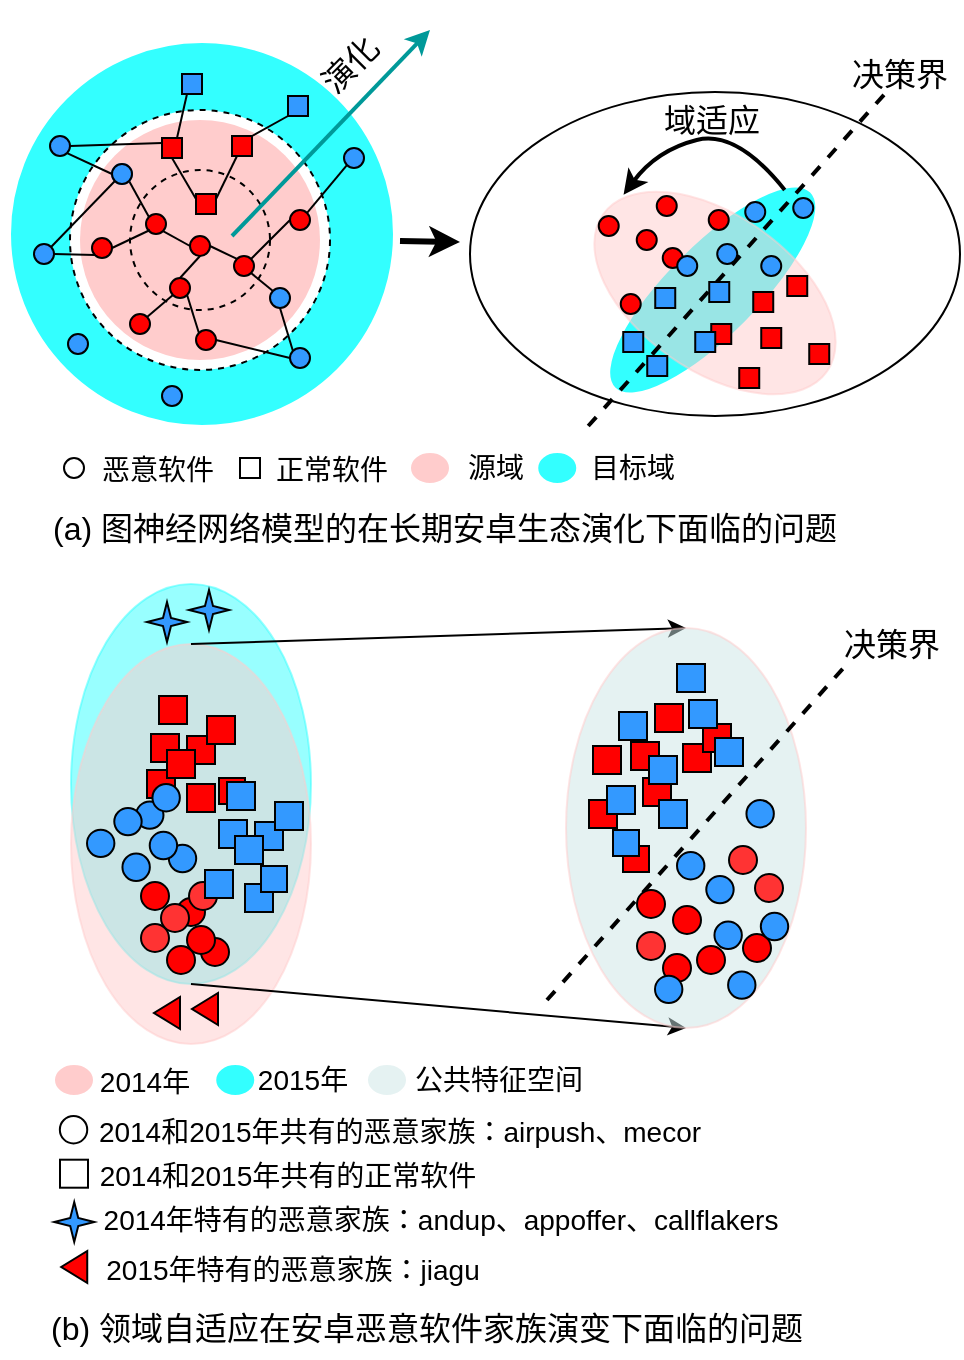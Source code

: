 <mxfile version="20.8.23" type="github">
  <diagram id="5weNNMtE1twXbDQk9ajK" name="第 1 页">
    <mxGraphModel dx="2442" dy="2631" grid="1" gridSize="10" guides="1" tooltips="1" connect="1" arrows="1" fold="1" page="1" pageScale="1" pageWidth="827" pageHeight="1169" math="0" shadow="0">
      <root>
        <mxCell id="0" />
        <mxCell id="1" parent="0" />
        <mxCell id="TlCpDfd3O944xQVaY3ek-115" value="" style="ellipse;whiteSpace=wrap;html=1;rotation=-90;fillColor=#33FFFF;strokeColor=#33FFFF;opacity=50;" vertex="1" parent="1">
          <mxGeometry x="210.5" y="-683" width="200" height="120" as="geometry" />
        </mxCell>
        <mxCell id="TlCpDfd3O944xQVaY3ek-114" value="" style="ellipse;whiteSpace=wrap;html=1;fillColor=#FFCCCC;strokeColor=#FFCCCC;opacity=50;rotation=-90;" vertex="1" parent="1">
          <mxGeometry x="210.5" y="-653" width="200" height="120" as="geometry" />
        </mxCell>
        <mxCell id="TlCpDfd3O944xQVaY3ek-100" value="" style="ellipse;whiteSpace=wrap;html=1;strokeColor=#33FFFF;fillColor=#33FFFF;rotation=-45;gradientColor=none;textOpacity=50;" vertex="1" parent="1">
          <mxGeometry x="502.99" y="-891.89" width="136.75" height="43.79" as="geometry" />
        </mxCell>
        <mxCell id="cNWj4SZuOT-a9tVszZHk-59" value="" style="ellipse;whiteSpace=wrap;html=1;fontColor=#000000;fillColor=none;" parent="1" vertex="1">
          <mxGeometry x="450" y="-969" width="245" height="162" as="geometry" />
        </mxCell>
        <mxCell id="TlCpDfd3O944xQVaY3ek-103" value="" style="ellipse;whiteSpace=wrap;html=1;strokeColor=#FFCCCC;fillColor=#FFCCCC;rotation=-145;gradientColor=none;textOpacity=50;opacity=50;" vertex="1" parent="1">
          <mxGeometry x="504.12" y="-907.5" width="136.75" height="78" as="geometry" />
        </mxCell>
        <mxCell id="TlCpDfd3O944xQVaY3ek-75" value="" style="ellipse;whiteSpace=wrap;html=1;aspect=fixed;strokeColor=#33FFFF;fillColor=#33FFFF;" vertex="1" parent="1">
          <mxGeometry x="221" y="-993" width="190" height="190" as="geometry" />
        </mxCell>
        <mxCell id="TlCpDfd3O944xQVaY3ek-32" value="" style="ellipse;whiteSpace=wrap;html=1;aspect=fixed;strokeColor=#000000;fillColor=#FFFFFF;dashed=1;" vertex="1" parent="1">
          <mxGeometry x="250" y="-960" width="130" height="130" as="geometry" />
        </mxCell>
        <mxCell id="TlCpDfd3O944xQVaY3ek-70" value="" style="ellipse;whiteSpace=wrap;html=1;aspect=fixed;strokeColor=none;fillColor=#FFCCCC;dashed=1;" vertex="1" parent="1">
          <mxGeometry x="255" y="-955" width="120" height="120" as="geometry" />
        </mxCell>
        <mxCell id="TlCpDfd3O944xQVaY3ek-13" value="" style="ellipse;whiteSpace=wrap;html=1;aspect=fixed;strokeColor=#000000;fillColor=none;dashed=1;" vertex="1" parent="1">
          <mxGeometry x="280" y="-930" width="70" height="70" as="geometry" />
        </mxCell>
        <mxCell id="cNWj4SZuOT-a9tVszZHk-60" value="" style="endArrow=none;dashed=1;html=1;rounded=0;fontColor=#000000;startArrow=none;strokeWidth=2;" parent="1" edge="1">
          <mxGeometry width="50" height="50" relative="1" as="geometry">
            <mxPoint x="509.12" y="-802" as="sourcePoint" />
            <mxPoint x="659.12" y="-970" as="targetPoint" />
          </mxGeometry>
        </mxCell>
        <mxCell id="TlCpDfd3O944xQVaY3ek-1" value="" style="ellipse;whiteSpace=wrap;html=1;aspect=fixed;strokeColor=#000000;fillColor=#FF0000;" vertex="1" parent="1">
          <mxGeometry x="310" y="-897" width="10" height="10" as="geometry" />
        </mxCell>
        <mxCell id="TlCpDfd3O944xQVaY3ek-5" value="" style="endArrow=classic;html=1;rounded=0;strokeWidth=3;" edge="1" parent="1">
          <mxGeometry width="50" height="50" relative="1" as="geometry">
            <mxPoint x="415" y="-894.5" as="sourcePoint" />
            <mxPoint x="445" y="-894" as="targetPoint" />
          </mxGeometry>
        </mxCell>
        <mxCell id="TlCpDfd3O944xQVaY3ek-8" style="rounded=0;orthogonalLoop=1;jettySize=auto;html=1;exitX=0;exitY=0;exitDx=0;exitDy=0;entryX=1;entryY=0.5;entryDx=0;entryDy=0;endArrow=none;endFill=0;" edge="1" parent="1" source="TlCpDfd3O944xQVaY3ek-7" target="TlCpDfd3O944xQVaY3ek-1">
          <mxGeometry relative="1" as="geometry" />
        </mxCell>
        <mxCell id="TlCpDfd3O944xQVaY3ek-7" value="" style="ellipse;whiteSpace=wrap;html=1;aspect=fixed;strokeColor=#000000;fillColor=#FF0000;" vertex="1" parent="1">
          <mxGeometry x="332" y="-887" width="10" height="10" as="geometry" />
        </mxCell>
        <mxCell id="TlCpDfd3O944xQVaY3ek-10" style="edgeStyle=none;rounded=0;orthogonalLoop=1;jettySize=auto;html=1;exitX=0.5;exitY=0;exitDx=0;exitDy=0;entryX=0.5;entryY=1;entryDx=0;entryDy=0;endArrow=none;endFill=0;" edge="1" parent="1" source="TlCpDfd3O944xQVaY3ek-9" target="TlCpDfd3O944xQVaY3ek-1">
          <mxGeometry relative="1" as="geometry" />
        </mxCell>
        <mxCell id="TlCpDfd3O944xQVaY3ek-9" value="" style="ellipse;whiteSpace=wrap;html=1;aspect=fixed;strokeColor=#000000;fillColor=#FF0000;" vertex="1" parent="1">
          <mxGeometry x="300" y="-876" width="10" height="10" as="geometry" />
        </mxCell>
        <mxCell id="TlCpDfd3O944xQVaY3ek-72" style="edgeStyle=none;rounded=0;orthogonalLoop=1;jettySize=auto;html=1;exitX=1;exitY=1;exitDx=0;exitDy=0;entryX=0;entryY=0.5;entryDx=0;entryDy=0;strokeColor=#000000;strokeWidth=1;endArrow=none;endFill=0;" edge="1" parent="1" source="TlCpDfd3O944xQVaY3ek-11" target="TlCpDfd3O944xQVaY3ek-1">
          <mxGeometry relative="1" as="geometry" />
        </mxCell>
        <mxCell id="TlCpDfd3O944xQVaY3ek-11" value="" style="ellipse;whiteSpace=wrap;html=1;aspect=fixed;strokeColor=#000000;fillColor=#FF0000;" vertex="1" parent="1">
          <mxGeometry x="288" y="-908" width="10" height="10" as="geometry" />
        </mxCell>
        <mxCell id="TlCpDfd3O944xQVaY3ek-20" style="edgeStyle=none;rounded=0;orthogonalLoop=1;jettySize=auto;html=1;exitX=1;exitY=0.5;exitDx=0;exitDy=0;endArrow=none;endFill=0;" edge="1" parent="1" source="TlCpDfd3O944xQVaY3ek-17">
          <mxGeometry relative="1" as="geometry">
            <mxPoint x="290" y="-900" as="targetPoint" />
          </mxGeometry>
        </mxCell>
        <mxCell id="TlCpDfd3O944xQVaY3ek-17" value="" style="ellipse;whiteSpace=wrap;html=1;aspect=fixed;strokeColor=#000000;fillColor=#FF0000;" vertex="1" parent="1">
          <mxGeometry x="261" y="-896" width="10" height="10" as="geometry" />
        </mxCell>
        <mxCell id="TlCpDfd3O944xQVaY3ek-19" style="edgeStyle=none;rounded=0;orthogonalLoop=1;jettySize=auto;html=1;exitX=1;exitY=1;exitDx=0;exitDy=0;entryX=0;entryY=0;entryDx=0;entryDy=0;endArrow=none;endFill=0;" edge="1" parent="1" source="TlCpDfd3O944xQVaY3ek-18" target="TlCpDfd3O944xQVaY3ek-11">
          <mxGeometry relative="1" as="geometry" />
        </mxCell>
        <mxCell id="TlCpDfd3O944xQVaY3ek-18" value="" style="ellipse;whiteSpace=wrap;html=1;aspect=fixed;strokeColor=#3399FF;fillColor=#3399FF;" vertex="1" parent="1">
          <mxGeometry x="271" y="-933" width="10" height="10" as="geometry" />
        </mxCell>
        <mxCell id="TlCpDfd3O944xQVaY3ek-27" style="edgeStyle=none;rounded=0;orthogonalLoop=1;jettySize=auto;html=1;exitX=0;exitY=0;exitDx=0;exitDy=0;entryX=1;entryY=1;entryDx=0;entryDy=0;endArrow=none;endFill=0;" edge="1" parent="1" source="TlCpDfd3O944xQVaY3ek-21" target="TlCpDfd3O944xQVaY3ek-9">
          <mxGeometry relative="1" as="geometry" />
        </mxCell>
        <mxCell id="TlCpDfd3O944xQVaY3ek-21" value="" style="ellipse;whiteSpace=wrap;html=1;aspect=fixed;strokeColor=#000000;fillColor=#FF0000;" vertex="1" parent="1">
          <mxGeometry x="313" y="-850" width="10" height="10" as="geometry" />
        </mxCell>
        <mxCell id="TlCpDfd3O944xQVaY3ek-25" style="edgeStyle=none;rounded=0;orthogonalLoop=1;jettySize=auto;html=1;exitX=1;exitY=0;exitDx=0;exitDy=0;entryX=0;entryY=1;entryDx=0;entryDy=0;endArrow=none;endFill=0;" edge="1" parent="1" source="TlCpDfd3O944xQVaY3ek-22" target="TlCpDfd3O944xQVaY3ek-9">
          <mxGeometry relative="1" as="geometry" />
        </mxCell>
        <mxCell id="TlCpDfd3O944xQVaY3ek-22" value="" style="ellipse;whiteSpace=wrap;html=1;aspect=fixed;strokeColor=#000000;fillColor=#FF0000;" vertex="1" parent="1">
          <mxGeometry x="280" y="-858" width="10" height="10" as="geometry" />
        </mxCell>
        <mxCell id="TlCpDfd3O944xQVaY3ek-28" style="edgeStyle=none;rounded=0;orthogonalLoop=1;jettySize=auto;html=1;exitX=0;exitY=0;exitDx=0;exitDy=0;entryX=1;entryY=1;entryDx=0;entryDy=0;endArrow=none;endFill=0;" edge="1" parent="1" source="TlCpDfd3O944xQVaY3ek-23" target="TlCpDfd3O944xQVaY3ek-7">
          <mxGeometry relative="1" as="geometry" />
        </mxCell>
        <mxCell id="TlCpDfd3O944xQVaY3ek-23" value="" style="ellipse;whiteSpace=wrap;html=1;aspect=fixed;strokeColor=#000000;fillColor=#3399FF;" vertex="1" parent="1">
          <mxGeometry x="350" y="-871" width="10" height="10" as="geometry" />
        </mxCell>
        <mxCell id="TlCpDfd3O944xQVaY3ek-29" style="edgeStyle=none;rounded=0;orthogonalLoop=1;jettySize=auto;html=1;exitX=0;exitY=0.5;exitDx=0;exitDy=0;entryX=1;entryY=0;entryDx=0;entryDy=0;endArrow=none;endFill=0;" edge="1" parent="1" source="TlCpDfd3O944xQVaY3ek-24" target="TlCpDfd3O944xQVaY3ek-7">
          <mxGeometry relative="1" as="geometry" />
        </mxCell>
        <mxCell id="TlCpDfd3O944xQVaY3ek-68" style="edgeStyle=none;rounded=0;orthogonalLoop=1;jettySize=auto;html=1;exitX=1;exitY=0;exitDx=0;exitDy=0;entryX=0;entryY=1;entryDx=0;entryDy=0;strokeColor=#000000;strokeWidth=1;endArrow=none;endFill=0;" edge="1" parent="1" source="TlCpDfd3O944xQVaY3ek-24" target="TlCpDfd3O944xQVaY3ek-67">
          <mxGeometry relative="1" as="geometry" />
        </mxCell>
        <mxCell id="TlCpDfd3O944xQVaY3ek-24" value="" style="ellipse;whiteSpace=wrap;html=1;aspect=fixed;strokeColor=#000000;fillColor=#FF0000;" vertex="1" parent="1">
          <mxGeometry x="360" y="-910" width="10" height="10" as="geometry" />
        </mxCell>
        <mxCell id="TlCpDfd3O944xQVaY3ek-33" value="" style="ellipse;whiteSpace=wrap;html=1;aspect=fixed;strokeColor=#000000;fillColor=#3399FF;" vertex="1" parent="1">
          <mxGeometry x="271" y="-933" width="10" height="10" as="geometry" />
        </mxCell>
        <mxCell id="TlCpDfd3O944xQVaY3ek-60" style="edgeStyle=none;rounded=0;orthogonalLoop=1;jettySize=auto;html=1;exitX=1;exitY=0.5;exitDx=0;exitDy=0;entryX=0;entryY=0.25;entryDx=0;entryDy=0;strokeColor=#000000;strokeWidth=1;endArrow=none;endFill=0;" edge="1" parent="1" source="TlCpDfd3O944xQVaY3ek-34" target="TlCpDfd3O944xQVaY3ek-45">
          <mxGeometry relative="1" as="geometry" />
        </mxCell>
        <mxCell id="TlCpDfd3O944xQVaY3ek-61" style="edgeStyle=none;rounded=0;orthogonalLoop=1;jettySize=auto;html=1;exitX=1;exitY=1;exitDx=0;exitDy=0;entryX=0;entryY=0.5;entryDx=0;entryDy=0;strokeColor=#000000;strokeWidth=1;endArrow=none;endFill=0;" edge="1" parent="1" source="TlCpDfd3O944xQVaY3ek-34" target="TlCpDfd3O944xQVaY3ek-33">
          <mxGeometry relative="1" as="geometry" />
        </mxCell>
        <mxCell id="TlCpDfd3O944xQVaY3ek-34" value="" style="ellipse;whiteSpace=wrap;html=1;aspect=fixed;strokeColor=#000000;fillColor=#3399FF;" vertex="1" parent="1">
          <mxGeometry x="240" y="-947" width="10" height="10" as="geometry" />
        </mxCell>
        <mxCell id="TlCpDfd3O944xQVaY3ek-38" value="" style="whiteSpace=wrap;html=1;aspect=fixed;strokeColor=#000000;fillColor=#FF0000;" vertex="1" parent="1">
          <mxGeometry x="313" y="-918" width="10" height="10" as="geometry" />
        </mxCell>
        <mxCell id="TlCpDfd3O944xQVaY3ek-49" style="edgeStyle=none;rounded=0;orthogonalLoop=1;jettySize=auto;html=1;exitX=0.25;exitY=1;exitDx=0;exitDy=0;entryX=1;entryY=0.25;entryDx=0;entryDy=0;strokeColor=#000000;strokeWidth=1;endArrow=none;endFill=0;" edge="1" parent="1" source="TlCpDfd3O944xQVaY3ek-44" target="TlCpDfd3O944xQVaY3ek-38">
          <mxGeometry relative="1" as="geometry" />
        </mxCell>
        <mxCell id="TlCpDfd3O944xQVaY3ek-44" value="" style="whiteSpace=wrap;html=1;aspect=fixed;strokeColor=#000000;fillColor=#FF0000;" vertex="1" parent="1">
          <mxGeometry x="331" y="-947" width="10" height="10" as="geometry" />
        </mxCell>
        <mxCell id="TlCpDfd3O944xQVaY3ek-48" style="edgeStyle=none;rounded=0;orthogonalLoop=1;jettySize=auto;html=1;exitX=0.5;exitY=1;exitDx=0;exitDy=0;entryX=0;entryY=0.25;entryDx=0;entryDy=0;strokeColor=#000000;strokeWidth=1;endArrow=none;endFill=0;" edge="1" parent="1" source="TlCpDfd3O944xQVaY3ek-45" target="TlCpDfd3O944xQVaY3ek-38">
          <mxGeometry relative="1" as="geometry" />
        </mxCell>
        <mxCell id="TlCpDfd3O944xQVaY3ek-45" value="" style="whiteSpace=wrap;html=1;aspect=fixed;strokeColor=#000000;fillColor=#FF0000;" vertex="1" parent="1">
          <mxGeometry x="296" y="-946" width="10" height="10" as="geometry" />
        </mxCell>
        <mxCell id="TlCpDfd3O944xQVaY3ek-52" style="edgeStyle=none;rounded=0;orthogonalLoop=1;jettySize=auto;html=1;exitX=0.25;exitY=1;exitDx=0;exitDy=0;entryX=0.75;entryY=0;entryDx=0;entryDy=0;strokeColor=#000000;strokeWidth=1;endArrow=none;endFill=0;" edge="1" parent="1" source="TlCpDfd3O944xQVaY3ek-50" target="TlCpDfd3O944xQVaY3ek-45">
          <mxGeometry relative="1" as="geometry" />
        </mxCell>
        <mxCell id="TlCpDfd3O944xQVaY3ek-50" value="" style="whiteSpace=wrap;html=1;aspect=fixed;strokeColor=#000000;fillColor=#3399FF;" vertex="1" parent="1">
          <mxGeometry x="306" y="-978" width="10" height="10" as="geometry" />
        </mxCell>
        <mxCell id="TlCpDfd3O944xQVaY3ek-53" style="edgeStyle=none;rounded=0;orthogonalLoop=1;jettySize=auto;html=1;exitX=0;exitY=1;exitDx=0;exitDy=0;entryX=1;entryY=0;entryDx=0;entryDy=0;strokeColor=#000000;strokeWidth=1;endArrow=none;endFill=0;" edge="1" parent="1" source="TlCpDfd3O944xQVaY3ek-51" target="TlCpDfd3O944xQVaY3ek-44">
          <mxGeometry relative="1" as="geometry" />
        </mxCell>
        <mxCell id="TlCpDfd3O944xQVaY3ek-51" value="" style="whiteSpace=wrap;html=1;aspect=fixed;strokeColor=#000000;fillColor=#3399FF;" vertex="1" parent="1">
          <mxGeometry x="359" y="-967" width="10" height="10" as="geometry" />
        </mxCell>
        <mxCell id="TlCpDfd3O944xQVaY3ek-56" style="edgeStyle=none;rounded=0;orthogonalLoop=1;jettySize=auto;html=1;exitX=1;exitY=0.5;exitDx=0;exitDy=0;entryX=0;entryY=1;entryDx=0;entryDy=0;strokeColor=#000000;strokeWidth=1;endArrow=none;endFill=0;" edge="1" parent="1" source="TlCpDfd3O944xQVaY3ek-54" target="TlCpDfd3O944xQVaY3ek-17">
          <mxGeometry relative="1" as="geometry" />
        </mxCell>
        <mxCell id="TlCpDfd3O944xQVaY3ek-57" style="edgeStyle=none;rounded=0;orthogonalLoop=1;jettySize=auto;html=1;exitX=1;exitY=0;exitDx=0;exitDy=0;entryX=0;entryY=1;entryDx=0;entryDy=0;strokeColor=#000000;strokeWidth=1;endArrow=none;endFill=0;" edge="1" parent="1" source="TlCpDfd3O944xQVaY3ek-54" target="TlCpDfd3O944xQVaY3ek-33">
          <mxGeometry relative="1" as="geometry" />
        </mxCell>
        <mxCell id="TlCpDfd3O944xQVaY3ek-54" value="" style="ellipse;whiteSpace=wrap;html=1;aspect=fixed;strokeColor=#000000;fillColor=#3399FF;" vertex="1" parent="1">
          <mxGeometry x="232" y="-893" width="10" height="10" as="geometry" />
        </mxCell>
        <mxCell id="TlCpDfd3O944xQVaY3ek-64" style="edgeStyle=none;rounded=0;orthogonalLoop=1;jettySize=auto;html=1;exitX=0;exitY=0;exitDx=0;exitDy=0;entryX=0.5;entryY=1;entryDx=0;entryDy=0;strokeColor=#000000;strokeWidth=1;endArrow=none;endFill=0;" edge="1" parent="1" source="TlCpDfd3O944xQVaY3ek-55" target="TlCpDfd3O944xQVaY3ek-23">
          <mxGeometry relative="1" as="geometry" />
        </mxCell>
        <mxCell id="TlCpDfd3O944xQVaY3ek-65" style="edgeStyle=none;rounded=0;orthogonalLoop=1;jettySize=auto;html=1;exitX=0;exitY=0.5;exitDx=0;exitDy=0;entryX=1;entryY=0.5;entryDx=0;entryDy=0;strokeColor=#000000;strokeWidth=1;endArrow=none;endFill=0;" edge="1" parent="1" source="TlCpDfd3O944xQVaY3ek-55" target="TlCpDfd3O944xQVaY3ek-21">
          <mxGeometry relative="1" as="geometry" />
        </mxCell>
        <mxCell id="TlCpDfd3O944xQVaY3ek-55" value="" style="ellipse;whiteSpace=wrap;html=1;aspect=fixed;strokeColor=#000000;fillColor=#3399FF;" vertex="1" parent="1">
          <mxGeometry x="360" y="-841" width="10" height="10" as="geometry" />
        </mxCell>
        <mxCell id="TlCpDfd3O944xQVaY3ek-67" value="" style="ellipse;whiteSpace=wrap;html=1;aspect=fixed;strokeColor=#000000;fillColor=#3399FF;" vertex="1" parent="1">
          <mxGeometry x="387" y="-941" width="10" height="10" as="geometry" />
        </mxCell>
        <mxCell id="TlCpDfd3O944xQVaY3ek-76" value="" style="ellipse;whiteSpace=wrap;html=1;aspect=fixed;strokeColor=#000000;fillColor=#FF0000;" vertex="1" parent="1">
          <mxGeometry x="525.37" y="-868" width="10" height="10" as="geometry" />
        </mxCell>
        <mxCell id="TlCpDfd3O944xQVaY3ek-77" value="" style="whiteSpace=wrap;html=1;aspect=fixed;strokeColor=#000000;fillColor=#FF0000;" vertex="1" parent="1">
          <mxGeometry x="595.62" y="-851" width="10" height="10" as="geometry" />
        </mxCell>
        <mxCell id="TlCpDfd3O944xQVaY3ek-78" value="" style="ellipse;whiteSpace=wrap;html=1;aspect=fixed;strokeColor=#000000;fillColor=#3399FF;" vertex="1" parent="1">
          <mxGeometry x="587.62" y="-914" width="10" height="10" as="geometry" />
        </mxCell>
        <mxCell id="TlCpDfd3O944xQVaY3ek-79" value="" style="whiteSpace=wrap;html=1;aspect=fixed;strokeColor=#000000;fillColor=#3399FF;" vertex="1" parent="1">
          <mxGeometry x="538.62" y="-837" width="10" height="10" as="geometry" />
        </mxCell>
        <mxCell id="TlCpDfd3O944xQVaY3ek-81" value="" style="ellipse;whiteSpace=wrap;html=1;aspect=fixed;strokeColor=#000000;fillColor=#FF0000;" vertex="1" parent="1">
          <mxGeometry x="543.37" y="-917" width="10" height="10" as="geometry" />
        </mxCell>
        <mxCell id="TlCpDfd3O944xQVaY3ek-82" value="" style="ellipse;whiteSpace=wrap;html=1;aspect=fixed;strokeColor=#000000;fillColor=#FF0000;" vertex="1" parent="1">
          <mxGeometry x="514.37" y="-907" width="10" height="10" as="geometry" />
        </mxCell>
        <mxCell id="TlCpDfd3O944xQVaY3ek-83" value="" style="ellipse;whiteSpace=wrap;html=1;aspect=fixed;strokeColor=#000000;fillColor=#FF0000;" vertex="1" parent="1">
          <mxGeometry x="546.37" y="-891" width="10" height="10" as="geometry" />
        </mxCell>
        <mxCell id="TlCpDfd3O944xQVaY3ek-84" value="" style="ellipse;whiteSpace=wrap;html=1;aspect=fixed;strokeColor=#000000;fillColor=#FF0000;" vertex="1" parent="1">
          <mxGeometry x="533.37" y="-900" width="10" height="10" as="geometry" />
        </mxCell>
        <mxCell id="TlCpDfd3O944xQVaY3ek-85" value="" style="whiteSpace=wrap;html=1;aspect=fixed;strokeColor=#000000;fillColor=#FF0000;" vertex="1" parent="1">
          <mxGeometry x="619.62" y="-843" width="10" height="10" as="geometry" />
        </mxCell>
        <mxCell id="TlCpDfd3O944xQVaY3ek-86" value="" style="whiteSpace=wrap;html=1;aspect=fixed;strokeColor=#000000;fillColor=#FF0000;" vertex="1" parent="1">
          <mxGeometry x="591.62" y="-869" width="10" height="10" as="geometry" />
        </mxCell>
        <mxCell id="TlCpDfd3O944xQVaY3ek-87" value="" style="whiteSpace=wrap;html=1;aspect=fixed;strokeColor=#000000;fillColor=#FF0000;direction=south;" vertex="1" parent="1">
          <mxGeometry x="584.62" y="-831" width="10" height="10" as="geometry" />
        </mxCell>
        <mxCell id="TlCpDfd3O944xQVaY3ek-89" value="" style="whiteSpace=wrap;html=1;aspect=fixed;strokeColor=#000000;fillColor=#FF0000;" vertex="1" parent="1">
          <mxGeometry x="570.62" y="-853" width="10" height="10" as="geometry" />
        </mxCell>
        <mxCell id="TlCpDfd3O944xQVaY3ek-90" value="" style="whiteSpace=wrap;html=1;aspect=fixed;strokeColor=#000000;fillColor=#3399FF;" vertex="1" parent="1">
          <mxGeometry x="562.62" y="-849" width="10" height="10" as="geometry" />
        </mxCell>
        <mxCell id="TlCpDfd3O944xQVaY3ek-91" value="" style="whiteSpace=wrap;html=1;aspect=fixed;strokeColor=#000000;fillColor=#3399FF;" vertex="1" parent="1">
          <mxGeometry x="542.62" y="-871" width="10" height="10" as="geometry" />
        </mxCell>
        <mxCell id="TlCpDfd3O944xQVaY3ek-92" value="" style="whiteSpace=wrap;html=1;aspect=fixed;strokeColor=#000000;fillColor=#3399FF;" vertex="1" parent="1">
          <mxGeometry x="569.62" y="-874" width="10" height="10" as="geometry" />
        </mxCell>
        <mxCell id="TlCpDfd3O944xQVaY3ek-95" value="" style="ellipse;whiteSpace=wrap;html=1;aspect=fixed;strokeColor=#000000;fillColor=#3399FF;" vertex="1" parent="1">
          <mxGeometry x="611.62" y="-916" width="10" height="10" as="geometry" />
        </mxCell>
        <mxCell id="TlCpDfd3O944xQVaY3ek-96" value="" style="ellipse;whiteSpace=wrap;html=1;aspect=fixed;strokeColor=#000000;fillColor=#3399FF;" vertex="1" parent="1">
          <mxGeometry x="553.62" y="-887" width="10" height="10" as="geometry" />
        </mxCell>
        <mxCell id="TlCpDfd3O944xQVaY3ek-97" value="" style="ellipse;whiteSpace=wrap;html=1;aspect=fixed;strokeColor=#000000;fillColor=#3399FF;" vertex="1" parent="1">
          <mxGeometry x="573.62" y="-893" width="10" height="10" as="geometry" />
        </mxCell>
        <mxCell id="TlCpDfd3O944xQVaY3ek-98" value="" style="ellipse;whiteSpace=wrap;html=1;aspect=fixed;strokeColor=#000000;fillColor=#3399FF;" vertex="1" parent="1">
          <mxGeometry x="595.62" y="-887" width="10" height="10" as="geometry" />
        </mxCell>
        <mxCell id="TlCpDfd3O944xQVaY3ek-99" value="" style="whiteSpace=wrap;html=1;aspect=fixed;strokeColor=#000000;fillColor=#3399FF;" vertex="1" parent="1">
          <mxGeometry x="526.62" y="-849" width="10" height="10" as="geometry" />
        </mxCell>
        <mxCell id="TlCpDfd3O944xQVaY3ek-104" value="" style="ellipse;whiteSpace=wrap;html=1;aspect=fixed;strokeColor=#000000;fillColor=#3399FF;" vertex="1" parent="1">
          <mxGeometry x="296" y="-822" width="10" height="10" as="geometry" />
        </mxCell>
        <mxCell id="TlCpDfd3O944xQVaY3ek-105" value="" style="ellipse;whiteSpace=wrap;html=1;aspect=fixed;strokeColor=#000000;fillColor=#3399FF;" vertex="1" parent="1">
          <mxGeometry x="249" y="-848" width="10" height="10" as="geometry" />
        </mxCell>
        <mxCell id="TlCpDfd3O944xQVaY3ek-106" value="" style="curved=1;endArrow=classic;html=1;rounded=0;strokeColor=#000000;strokeWidth=2;entryX=0.98;entryY=0.68;entryDx=0;entryDy=0;entryPerimeter=0;" edge="1" parent="1" target="TlCpDfd3O944xQVaY3ek-103">
          <mxGeometry width="50" height="50" relative="1" as="geometry">
            <mxPoint x="607.37" y="-920" as="sourcePoint" />
            <mxPoint x="523.37" y="-920" as="targetPoint" />
            <Array as="points">
              <mxPoint x="583.37" y="-950" />
              <mxPoint x="543.37" y="-940" />
            </Array>
          </mxGeometry>
        </mxCell>
        <mxCell id="TlCpDfd3O944xQVaY3ek-108" value="" style="ellipse;whiteSpace=wrap;html=1;aspect=fixed;strokeColor=#000000;fillColor=#FF0000;" vertex="1" parent="1">
          <mxGeometry x="569.37" y="-910" width="10" height="10" as="geometry" />
        </mxCell>
        <mxCell id="TlCpDfd3O944xQVaY3ek-109" value="" style="whiteSpace=wrap;html=1;aspect=fixed;strokeColor=#000000;fillColor=#FF0000;" vertex="1" parent="1">
          <mxGeometry x="608.62" y="-877" width="10" height="10" as="geometry" />
        </mxCell>
        <mxCell id="TlCpDfd3O944xQVaY3ek-110" value="&lt;font style=&quot;font-size: 16px;&quot;&gt;域适应&lt;/font&gt;" style="text;html=1;strokeColor=none;fillColor=none;align=center;verticalAlign=middle;whiteSpace=wrap;rounded=0;" vertex="1" parent="1">
          <mxGeometry x="540.87" y="-970" width="60" height="30" as="geometry" />
        </mxCell>
        <mxCell id="TlCpDfd3O944xQVaY3ek-30" value="" style="endArrow=classic;html=1;rounded=0;strokeWidth=2;strokeColor=#009999;" edge="1" parent="1">
          <mxGeometry width="50" height="50" relative="1" as="geometry">
            <mxPoint x="331" y="-897" as="sourcePoint" />
            <mxPoint x="430" y="-1000" as="targetPoint" />
          </mxGeometry>
        </mxCell>
        <mxCell id="TlCpDfd3O944xQVaY3ek-111" value="演化" style="text;html=1;strokeColor=none;fillColor=none;align=center;verticalAlign=middle;whiteSpace=wrap;rounded=0;fontSize=16;rotation=-45;" vertex="1" parent="1">
          <mxGeometry x="360" y="-998" width="60" height="30" as="geometry" />
        </mxCell>
        <mxCell id="TlCpDfd3O944xQVaY3ek-113" value="决策界" style="text;html=1;strokeColor=none;fillColor=none;align=center;verticalAlign=middle;whiteSpace=wrap;rounded=0;fontSize=16;" vertex="1" parent="1">
          <mxGeometry x="635" y="-993" width="60" height="30" as="geometry" />
        </mxCell>
        <mxCell id="TlCpDfd3O944xQVaY3ek-216" style="edgeStyle=none;rounded=0;orthogonalLoop=1;jettySize=auto;html=1;exitX=0;exitY=0.5;exitDx=0;exitDy=0;entryX=0;entryY=0.5;entryDx=0;entryDy=0;strokeColor=#000000;strokeWidth=1;fontSize=16;endArrow=classic;endFill=1;" edge="1" parent="1" source="TlCpDfd3O944xQVaY3ek-115" target="TlCpDfd3O944xQVaY3ek-214">
          <mxGeometry relative="1" as="geometry" />
        </mxCell>
        <mxCell id="TlCpDfd3O944xQVaY3ek-215" style="edgeStyle=none;rounded=0;orthogonalLoop=1;jettySize=auto;html=1;exitX=1;exitY=0.5;exitDx=0;exitDy=0;entryX=1;entryY=0.5;entryDx=0;entryDy=0;strokeColor=#000000;strokeWidth=1;fontSize=16;endArrow=classic;endFill=1;" edge="1" parent="1" source="TlCpDfd3O944xQVaY3ek-114" target="TlCpDfd3O944xQVaY3ek-214">
          <mxGeometry relative="1" as="geometry" />
        </mxCell>
        <mxCell id="TlCpDfd3O944xQVaY3ek-183" value="" style="verticalLabelPosition=bottom;verticalAlign=top;html=1;shape=mxgraph.basic.acute_triangle;dx=0.5;rotation=-90;fillColor=#FF0000;" vertex="1" parent="1">
          <mxGeometry x="290.5" y="-515" width="16" height="13" as="geometry" />
        </mxCell>
        <mxCell id="TlCpDfd3O944xQVaY3ek-187" value="" style="verticalLabelPosition=bottom;verticalAlign=top;html=1;shape=mxgraph.basic.acute_triangle;dx=0.5;rotation=-90;fillColor=#FF0000;" vertex="1" parent="1">
          <mxGeometry x="309.5" y="-517" width="16" height="13" as="geometry" />
        </mxCell>
        <mxCell id="TlCpDfd3O944xQVaY3ek-188" value="" style="whiteSpace=wrap;html=1;aspect=fixed;strokeColor=#000000;fontSize=16;fillColor=#FF0000;gradientColor=none;rotation=-90;" vertex="1" parent="1">
          <mxGeometry x="288.5" y="-630" width="14" height="14" as="geometry" />
        </mxCell>
        <mxCell id="TlCpDfd3O944xQVaY3ek-189" value="" style="whiteSpace=wrap;html=1;aspect=fixed;strokeColor=#000000;fontSize=16;fillColor=#FF0000;gradientColor=none;rotation=-90;" vertex="1" parent="1">
          <mxGeometry x="308.5" y="-647" width="14" height="14" as="geometry" />
        </mxCell>
        <mxCell id="TlCpDfd3O944xQVaY3ek-190" value="" style="whiteSpace=wrap;html=1;aspect=fixed;strokeColor=#000000;fontSize=16;fillColor=#FF0000;gradientColor=none;rotation=-90;" vertex="1" parent="1">
          <mxGeometry x="308.5" y="-623" width="14" height="14" as="geometry" />
        </mxCell>
        <mxCell id="TlCpDfd3O944xQVaY3ek-198" value="" style="verticalLabelPosition=bottom;verticalAlign=top;html=1;shape=mxgraph.basic.4_point_star_2;dx=0.8;strokeColor=#000000;fontSize=16;fillColor=#3399FF;gradientColor=none;rotation=-90;" vertex="1" parent="1">
          <mxGeometry x="288.5" y="-714" width="20" height="20" as="geometry" />
        </mxCell>
        <mxCell id="TlCpDfd3O944xQVaY3ek-204" value="" style="whiteSpace=wrap;html=1;aspect=fixed;strokeColor=#000000;fontSize=16;fillColor=#FF0000;gradientColor=none;rotation=-90;" vertex="1" parent="1">
          <mxGeometry x="318.5" y="-657" width="14" height="14" as="geometry" />
        </mxCell>
        <mxCell id="TlCpDfd3O944xQVaY3ek-205" value="" style="whiteSpace=wrap;html=1;aspect=fixed;strokeColor=#000000;fontSize=16;fillColor=#FF0000;gradientColor=none;rotation=-90;" vertex="1" parent="1">
          <mxGeometry x="290.5" y="-648" width="14" height="14" as="geometry" />
        </mxCell>
        <mxCell id="TlCpDfd3O944xQVaY3ek-206" value="" style="whiteSpace=wrap;html=1;aspect=fixed;strokeColor=#000000;fontSize=16;fillColor=#FF0000;gradientColor=none;rotation=-90;" vertex="1" parent="1">
          <mxGeometry x="324.5" y="-626" width="13" height="13" as="geometry" />
        </mxCell>
        <mxCell id="TlCpDfd3O944xQVaY3ek-207" value="" style="whiteSpace=wrap;html=1;aspect=fixed;strokeColor=#000000;fontSize=16;fillColor=#FF0000;gradientColor=none;rotation=-90;" vertex="1" parent="1">
          <mxGeometry x="298.5" y="-640" width="14" height="14" as="geometry" />
        </mxCell>
        <mxCell id="TlCpDfd3O944xQVaY3ek-214" value="" style="ellipse;whiteSpace=wrap;html=1;fillColor=#cce5e5;strokeColor=#FFCCCC;opacity=50;rotation=-90;" vertex="1" parent="1">
          <mxGeometry x="458" y="-661" width="200" height="120" as="geometry" />
        </mxCell>
        <mxCell id="TlCpDfd3O944xQVaY3ek-217" value="" style="whiteSpace=wrap;html=1;aspect=fixed;strokeColor=#000000;fontSize=16;fillColor=#FF0000;gradientColor=none;rotation=-90;" vertex="1" parent="1">
          <mxGeometry x="294.5" y="-667" width="14" height="14" as="geometry" />
        </mxCell>
        <mxCell id="TlCpDfd3O944xQVaY3ek-228" value="" style="group" vertex="1" connectable="0" parent="1">
          <mxGeometry x="285.5" y="-574" width="44" height="46" as="geometry" />
        </mxCell>
        <mxCell id="TlCpDfd3O944xQVaY3ek-129" value="" style="ellipse;whiteSpace=wrap;html=1;aspect=fixed;strokeColor=#000000;fontSize=16;fillColor=#FF3333;gradientColor=none;rotation=-90;" vertex="1" parent="TlCpDfd3O944xQVaY3ek-228">
          <mxGeometry y="21" width="14" height="14" as="geometry" />
        </mxCell>
        <mxCell id="TlCpDfd3O944xQVaY3ek-130" value="" style="ellipse;whiteSpace=wrap;html=1;aspect=fixed;strokeColor=#000000;fontSize=16;fillColor=#FF0000;gradientColor=none;rotation=-90;" vertex="1" parent="TlCpDfd3O944xQVaY3ek-228">
          <mxGeometry x="18" y="8" width="14" height="14" as="geometry" />
        </mxCell>
        <mxCell id="TlCpDfd3O944xQVaY3ek-131" value="" style="ellipse;whiteSpace=wrap;html=1;aspect=fixed;strokeColor=#000000;fontSize=16;fillColor=#ff0000;gradientColor=none;rotation=-90;" vertex="1" parent="TlCpDfd3O944xQVaY3ek-228">
          <mxGeometry width="14" height="14" as="geometry" />
        </mxCell>
        <mxCell id="TlCpDfd3O944xQVaY3ek-208" value="" style="ellipse;whiteSpace=wrap;html=1;aspect=fixed;strokeColor=#000000;fontSize=16;fillColor=#FF3333;gradientColor=none;rotation=-90;" vertex="1" parent="TlCpDfd3O944xQVaY3ek-228">
          <mxGeometry x="10" y="11" width="14" height="14" as="geometry" />
        </mxCell>
        <mxCell id="TlCpDfd3O944xQVaY3ek-209" value="" style="ellipse;whiteSpace=wrap;html=1;aspect=fixed;strokeColor=#000000;fontSize=16;fillColor=#FF3333;gradientColor=none;rotation=-90;" vertex="1" parent="TlCpDfd3O944xQVaY3ek-228">
          <mxGeometry x="24" width="14" height="14" as="geometry" />
        </mxCell>
        <mxCell id="TlCpDfd3O944xQVaY3ek-210" value="" style="ellipse;whiteSpace=wrap;html=1;aspect=fixed;strokeColor=#000000;fontSize=16;fillColor=#FF0000;gradientColor=none;rotation=-90;" vertex="1" parent="TlCpDfd3O944xQVaY3ek-228">
          <mxGeometry x="30" y="28" width="14" height="14" as="geometry" />
        </mxCell>
        <mxCell id="TlCpDfd3O944xQVaY3ek-211" value="" style="ellipse;whiteSpace=wrap;html=1;aspect=fixed;strokeColor=#000000;fontSize=16;fillColor=#FF0000;gradientColor=none;rotation=-90;" vertex="1" parent="TlCpDfd3O944xQVaY3ek-228">
          <mxGeometry x="13" y="32" width="14" height="14" as="geometry" />
        </mxCell>
        <mxCell id="TlCpDfd3O944xQVaY3ek-212" value="" style="ellipse;whiteSpace=wrap;html=1;aspect=fixed;strokeColor=#000000;fontSize=16;fillColor=#FF0000;gradientColor=none;rotation=-90;" vertex="1" parent="TlCpDfd3O944xQVaY3ek-228">
          <mxGeometry x="23" y="22" width="14" height="14" as="geometry" />
        </mxCell>
        <mxCell id="TlCpDfd3O944xQVaY3ek-246" value="" style="whiteSpace=wrap;html=1;aspect=fixed;strokeColor=#000000;fontSize=16;fillColor=#3399FF;gradientColor=none;rotation=-90;" vertex="1" parent="1">
          <mxGeometry x="317.5" y="-580" width="14" height="14" as="geometry" />
        </mxCell>
        <mxCell id="TlCpDfd3O944xQVaY3ek-247" value="" style="whiteSpace=wrap;html=1;aspect=fixed;strokeColor=#000000;fontSize=16;fillColor=#3399FF;gradientColor=none;rotation=-90;" vertex="1" parent="1">
          <mxGeometry x="342.5" y="-604" width="14" height="14" as="geometry" />
        </mxCell>
        <mxCell id="TlCpDfd3O944xQVaY3ek-248" value="" style="whiteSpace=wrap;html=1;aspect=fixed;strokeColor=#000000;fontSize=16;fillColor=#3399FF;gradientColor=none;rotation=-90;" vertex="1" parent="1">
          <mxGeometry x="337.5" y="-573" width="14" height="14" as="geometry" />
        </mxCell>
        <mxCell id="TlCpDfd3O944xQVaY3ek-249" value="" style="whiteSpace=wrap;html=1;aspect=fixed;strokeColor=#000000;fontSize=16;fillColor=#3399FF;gradientColor=none;rotation=-90;" vertex="1" parent="1">
          <mxGeometry x="352.5" y="-614" width="14" height="14" as="geometry" />
        </mxCell>
        <mxCell id="TlCpDfd3O944xQVaY3ek-250" value="" style="whiteSpace=wrap;html=1;aspect=fixed;strokeColor=#000000;fontSize=16;fillColor=#3399FF;gradientColor=none;rotation=-90;" vertex="1" parent="1">
          <mxGeometry x="324.5" y="-605" width="14" height="14" as="geometry" />
        </mxCell>
        <mxCell id="TlCpDfd3O944xQVaY3ek-251" value="" style="whiteSpace=wrap;html=1;aspect=fixed;strokeColor=#000000;fontSize=16;fillColor=#3399FF;gradientColor=none;rotation=-90;" vertex="1" parent="1">
          <mxGeometry x="345.5" y="-582" width="13" height="13" as="geometry" />
        </mxCell>
        <mxCell id="TlCpDfd3O944xQVaY3ek-252" value="" style="whiteSpace=wrap;html=1;aspect=fixed;strokeColor=#000000;fontSize=16;fillColor=#3399FF;gradientColor=none;rotation=-90;" vertex="1" parent="1">
          <mxGeometry x="332.5" y="-597" width="14" height="14" as="geometry" />
        </mxCell>
        <mxCell id="TlCpDfd3O944xQVaY3ek-253" value="" style="whiteSpace=wrap;html=1;aspect=fixed;strokeColor=#000000;fontSize=16;fillColor=#3399FF;gradientColor=none;rotation=-90;" vertex="1" parent="1">
          <mxGeometry x="328.5" y="-624" width="14" height="14" as="geometry" />
        </mxCell>
        <mxCell id="TlCpDfd3O944xQVaY3ek-254" value="" style="group" vertex="1" connectable="0" parent="1">
          <mxGeometry x="258.5" y="-623" width="54.605" height="48.478" as="geometry" />
        </mxCell>
        <mxCell id="TlCpDfd3O944xQVaY3ek-231" value="" style="ellipse;whiteSpace=wrap;html=1;aspect=fixed;strokeColor=#000000;fontSize=16;fillColor=#3399FF;gradientColor=none;rotation=-90;container=0;" vertex="1" parent="TlCpDfd3O944xQVaY3ek-254">
          <mxGeometry x="24.545" y="8.696" width="13.696" height="13.696" as="geometry" />
        </mxCell>
        <mxCell id="TlCpDfd3O944xQVaY3ek-233" value="" style="ellipse;whiteSpace=wrap;html=1;aspect=fixed;strokeColor=#000000;fontSize=16;fillColor=#3399FF;gradientColor=none;rotation=-90;container=0;" vertex="1" parent="TlCpDfd3O944xQVaY3ek-254">
          <mxGeometry x="13.636" y="11.957" width="13.696" height="13.696" as="geometry" />
        </mxCell>
        <mxCell id="TlCpDfd3O944xQVaY3ek-234" value="" style="ellipse;whiteSpace=wrap;html=1;aspect=fixed;strokeColor=#000000;fontSize=16;fillColor=#3399FF;gradientColor=none;rotation=-90;container=0;" vertex="1" parent="TlCpDfd3O944xQVaY3ek-254">
          <mxGeometry x="32.727" width="13.696" height="13.696" as="geometry" />
        </mxCell>
        <mxCell id="TlCpDfd3O944xQVaY3ek-235" value="" style="ellipse;whiteSpace=wrap;html=1;aspect=fixed;strokeColor=#000000;fontSize=16;fillColor=#3399FF;gradientColor=none;rotation=-90;container=0;" vertex="1" parent="TlCpDfd3O944xQVaY3ek-254">
          <mxGeometry x="40.909" y="30.435" width="13.696" height="13.696" as="geometry" />
        </mxCell>
        <mxCell id="TlCpDfd3O944xQVaY3ek-236" value="" style="ellipse;whiteSpace=wrap;html=1;aspect=fixed;strokeColor=#000000;fontSize=16;fillColor=#3399FF;gradientColor=none;rotation=-90;container=0;" vertex="1" parent="TlCpDfd3O944xQVaY3ek-254">
          <mxGeometry x="17.727" y="34.783" width="13.696" height="13.696" as="geometry" />
        </mxCell>
        <mxCell id="TlCpDfd3O944xQVaY3ek-237" value="" style="ellipse;whiteSpace=wrap;html=1;aspect=fixed;strokeColor=#000000;fontSize=16;fillColor=#3399FF;gradientColor=none;rotation=-90;container=0;" vertex="1" parent="TlCpDfd3O944xQVaY3ek-254">
          <mxGeometry x="31.364" y="23.913" width="13.696" height="13.696" as="geometry" />
        </mxCell>
        <mxCell id="TlCpDfd3O944xQVaY3ek-232" value="" style="ellipse;whiteSpace=wrap;html=1;aspect=fixed;strokeColor=#000000;fontSize=16;fillColor=#FFFFFF;gradientColor=none;rotation=-90;container=0;" vertex="1" parent="1">
          <mxGeometry x="244.92" y="-457.0" width="13.696" height="13.696" as="geometry" />
        </mxCell>
        <mxCell id="TlCpDfd3O944xQVaY3ek-230" value="" style="ellipse;whiteSpace=wrap;html=1;aspect=fixed;strokeColor=#000000;fontSize=16;fillColor=#3399FF;gradientColor=none;rotation=-90;container=0;" vertex="1" parent="1">
          <mxGeometry x="258.5" y="-600.174" width="13.696" height="13.696" as="geometry" />
        </mxCell>
        <mxCell id="TlCpDfd3O944xQVaY3ek-258" value="" style="endArrow=none;dashed=1;html=1;rounded=0;fontColor=#000000;startArrow=none;strokeWidth=2;" edge="1" parent="1">
          <mxGeometry width="50" height="50" relative="1" as="geometry">
            <mxPoint x="488.49" y="-515" as="sourcePoint" />
            <mxPoint x="638.49" y="-683" as="targetPoint" />
          </mxGeometry>
        </mxCell>
        <mxCell id="TlCpDfd3O944xQVaY3ek-293" value="" style="group" vertex="1" connectable="0" parent="1">
          <mxGeometry x="506.5" y="-663" width="108" height="147.391" as="geometry" />
        </mxCell>
        <mxCell id="TlCpDfd3O944xQVaY3ek-259" value="" style="whiteSpace=wrap;html=1;aspect=fixed;strokeColor=#000000;fontSize=16;fillColor=#FF0000;gradientColor=none;rotation=-90;" vertex="1" parent="TlCpDfd3O944xQVaY3ek-293">
          <mxGeometry x="30" y="37" width="14" height="14" as="geometry" />
        </mxCell>
        <mxCell id="TlCpDfd3O944xQVaY3ek-260" value="" style="whiteSpace=wrap;html=1;aspect=fixed;strokeColor=#000000;fontSize=16;fillColor=#FF0000;gradientColor=none;rotation=-90;" vertex="1" parent="TlCpDfd3O944xQVaY3ek-293">
          <mxGeometry x="50" y="20" width="14" height="14" as="geometry" />
        </mxCell>
        <mxCell id="TlCpDfd3O944xQVaY3ek-261" value="" style="whiteSpace=wrap;html=1;aspect=fixed;strokeColor=#000000;fontSize=16;fillColor=#FF0000;gradientColor=none;rotation=-90;" vertex="1" parent="TlCpDfd3O944xQVaY3ek-293">
          <mxGeometry x="3" y="48" width="14" height="14" as="geometry" />
        </mxCell>
        <mxCell id="TlCpDfd3O944xQVaY3ek-262" value="" style="whiteSpace=wrap;html=1;aspect=fixed;strokeColor=#000000;fontSize=16;fillColor=#FF0000;gradientColor=none;rotation=-90;" vertex="1" parent="TlCpDfd3O944xQVaY3ek-293">
          <mxGeometry x="60" y="10" width="14" height="14" as="geometry" />
        </mxCell>
        <mxCell id="TlCpDfd3O944xQVaY3ek-263" value="" style="whiteSpace=wrap;html=1;aspect=fixed;strokeColor=#000000;fontSize=16;fillColor=#FF0000;gradientColor=none;rotation=-90;" vertex="1" parent="TlCpDfd3O944xQVaY3ek-293">
          <mxGeometry x="24" y="19" width="14" height="14" as="geometry" />
        </mxCell>
        <mxCell id="TlCpDfd3O944xQVaY3ek-264" value="" style="whiteSpace=wrap;html=1;aspect=fixed;strokeColor=#000000;fontSize=16;fillColor=#FF0000;gradientColor=none;rotation=-90;" vertex="1" parent="TlCpDfd3O944xQVaY3ek-293">
          <mxGeometry x="20" y="71" width="13" height="13" as="geometry" />
        </mxCell>
        <mxCell id="TlCpDfd3O944xQVaY3ek-265" value="" style="whiteSpace=wrap;html=1;aspect=fixed;strokeColor=#000000;fontSize=16;fillColor=#FF0000;gradientColor=none;rotation=-90;" vertex="1" parent="TlCpDfd3O944xQVaY3ek-293">
          <mxGeometry x="5" y="21" width="14" height="14" as="geometry" />
        </mxCell>
        <mxCell id="TlCpDfd3O944xQVaY3ek-266" value="" style="whiteSpace=wrap;html=1;aspect=fixed;strokeColor=#000000;fontSize=16;fillColor=#FF0000;gradientColor=none;rotation=-90;" vertex="1" parent="TlCpDfd3O944xQVaY3ek-293">
          <mxGeometry x="36" width="14" height="14" as="geometry" />
        </mxCell>
        <mxCell id="TlCpDfd3O944xQVaY3ek-267" value="" style="group" vertex="1" connectable="0" parent="TlCpDfd3O944xQVaY3ek-293">
          <mxGeometry x="27" y="93" width="44" height="46" as="geometry" />
        </mxCell>
        <mxCell id="TlCpDfd3O944xQVaY3ek-268" value="" style="ellipse;whiteSpace=wrap;html=1;aspect=fixed;strokeColor=#000000;fontSize=16;fillColor=#FF3333;gradientColor=none;rotation=-90;" vertex="1" parent="TlCpDfd3O944xQVaY3ek-267">
          <mxGeometry y="21" width="14" height="14" as="geometry" />
        </mxCell>
        <mxCell id="TlCpDfd3O944xQVaY3ek-269" value="" style="ellipse;whiteSpace=wrap;html=1;aspect=fixed;strokeColor=#000000;fontSize=16;fillColor=#FF0000;gradientColor=none;rotation=-90;" vertex="1" parent="TlCpDfd3O944xQVaY3ek-267">
          <mxGeometry x="18" y="8" width="14" height="14" as="geometry" />
        </mxCell>
        <mxCell id="TlCpDfd3O944xQVaY3ek-270" value="" style="ellipse;whiteSpace=wrap;html=1;aspect=fixed;strokeColor=#000000;fontSize=16;fillColor=#ff0000;gradientColor=none;rotation=-90;" vertex="1" parent="TlCpDfd3O944xQVaY3ek-267">
          <mxGeometry width="14" height="14" as="geometry" />
        </mxCell>
        <mxCell id="TlCpDfd3O944xQVaY3ek-271" value="" style="ellipse;whiteSpace=wrap;html=1;aspect=fixed;strokeColor=#000000;fontSize=16;fillColor=#FF3333;gradientColor=none;rotation=-90;" vertex="1" parent="TlCpDfd3O944xQVaY3ek-267">
          <mxGeometry x="46" y="-22" width="14" height="14" as="geometry" />
        </mxCell>
        <mxCell id="TlCpDfd3O944xQVaY3ek-272" value="" style="ellipse;whiteSpace=wrap;html=1;aspect=fixed;strokeColor=#000000;fontSize=16;fillColor=#FF3333;gradientColor=none;rotation=-90;" vertex="1" parent="TlCpDfd3O944xQVaY3ek-267">
          <mxGeometry x="59" y="-8" width="14" height="14" as="geometry" />
        </mxCell>
        <mxCell id="TlCpDfd3O944xQVaY3ek-273" value="" style="ellipse;whiteSpace=wrap;html=1;aspect=fixed;strokeColor=#000000;fontSize=16;fillColor=#FF0000;gradientColor=none;rotation=-90;" vertex="1" parent="TlCpDfd3O944xQVaY3ek-267">
          <mxGeometry x="30" y="28" width="14" height="14" as="geometry" />
        </mxCell>
        <mxCell id="TlCpDfd3O944xQVaY3ek-274" value="" style="ellipse;whiteSpace=wrap;html=1;aspect=fixed;strokeColor=#000000;fontSize=16;fillColor=#FF0000;gradientColor=none;rotation=-90;" vertex="1" parent="TlCpDfd3O944xQVaY3ek-267">
          <mxGeometry x="13" y="32" width="14" height="14" as="geometry" />
        </mxCell>
        <mxCell id="TlCpDfd3O944xQVaY3ek-275" value="" style="ellipse;whiteSpace=wrap;html=1;aspect=fixed;strokeColor=#000000;fontSize=16;fillColor=#FF0000;gradientColor=none;rotation=-90;" vertex="1" parent="TlCpDfd3O944xQVaY3ek-267">
          <mxGeometry x="53" y="22" width="14" height="14" as="geometry" />
        </mxCell>
        <mxCell id="TlCpDfd3O944xQVaY3ek-276" value="" style="whiteSpace=wrap;html=1;aspect=fixed;strokeColor=#000000;fontSize=16;fillColor=#3399FF;gradientColor=none;rotation=-90;" vertex="1" parent="TlCpDfd3O944xQVaY3ek-293">
          <mxGeometry x="33" y="26" width="14" height="14" as="geometry" />
        </mxCell>
        <mxCell id="TlCpDfd3O944xQVaY3ek-277" value="" style="whiteSpace=wrap;html=1;aspect=fixed;strokeColor=#000000;fontSize=16;fillColor=#3399FF;gradientColor=none;rotation=-90;" vertex="1" parent="TlCpDfd3O944xQVaY3ek-293">
          <mxGeometry x="12" y="41" width="14" height="14" as="geometry" />
        </mxCell>
        <mxCell id="TlCpDfd3O944xQVaY3ek-278" value="" style="whiteSpace=wrap;html=1;aspect=fixed;strokeColor=#000000;fontSize=16;fillColor=#3399FF;gradientColor=none;rotation=-90;" vertex="1" parent="TlCpDfd3O944xQVaY3ek-293">
          <mxGeometry x="66" y="17" width="14" height="14" as="geometry" />
        </mxCell>
        <mxCell id="TlCpDfd3O944xQVaY3ek-279" value="" style="whiteSpace=wrap;html=1;aspect=fixed;strokeColor=#000000;fontSize=16;fillColor=#3399FF;gradientColor=none;rotation=-90;" vertex="1" parent="TlCpDfd3O944xQVaY3ek-293">
          <mxGeometry x="18" y="4" width="14" height="14" as="geometry" />
        </mxCell>
        <mxCell id="TlCpDfd3O944xQVaY3ek-280" value="" style="whiteSpace=wrap;html=1;aspect=fixed;strokeColor=#000000;fontSize=16;fillColor=#3399FF;gradientColor=none;rotation=-90;" vertex="1" parent="TlCpDfd3O944xQVaY3ek-293">
          <mxGeometry x="47" y="-20" width="14" height="14" as="geometry" />
        </mxCell>
        <mxCell id="TlCpDfd3O944xQVaY3ek-281" value="" style="whiteSpace=wrap;html=1;aspect=fixed;strokeColor=#000000;fontSize=16;fillColor=#3399FF;gradientColor=none;rotation=-90;" vertex="1" parent="TlCpDfd3O944xQVaY3ek-293">
          <mxGeometry x="15" y="63" width="13" height="13" as="geometry" />
        </mxCell>
        <mxCell id="TlCpDfd3O944xQVaY3ek-282" value="" style="whiteSpace=wrap;html=1;aspect=fixed;strokeColor=#000000;fontSize=16;fillColor=#3399FF;gradientColor=none;rotation=-90;" vertex="1" parent="TlCpDfd3O944xQVaY3ek-293">
          <mxGeometry x="38" y="48" width="14" height="14" as="geometry" />
        </mxCell>
        <mxCell id="TlCpDfd3O944xQVaY3ek-283" value="" style="whiteSpace=wrap;html=1;aspect=fixed;strokeColor=#000000;fontSize=16;fillColor=#3399FF;gradientColor=none;rotation=-90;" vertex="1" parent="TlCpDfd3O944xQVaY3ek-293">
          <mxGeometry x="53" y="-2" width="14" height="14" as="geometry" />
        </mxCell>
        <mxCell id="TlCpDfd3O944xQVaY3ek-291" value="" style="ellipse;whiteSpace=wrap;html=1;aspect=fixed;strokeColor=#000000;fontSize=16;fillColor=#3399FF;gradientColor=none;rotation=-90;container=0;" vertex="1" parent="TlCpDfd3O944xQVaY3ek-293">
          <mxGeometry x="47" y="74" width="13.696" height="13.696" as="geometry" />
        </mxCell>
        <mxCell id="TlCpDfd3O944xQVaY3ek-292" value="" style="ellipse;whiteSpace=wrap;html=1;aspect=fixed;strokeColor=#000000;fontSize=16;fillColor=#3399FF;gradientColor=none;rotation=-90;container=0;" vertex="1" parent="TlCpDfd3O944xQVaY3ek-293">
          <mxGeometry x="36" y="135.826" width="13.696" height="13.696" as="geometry" />
        </mxCell>
        <mxCell id="TlCpDfd3O944xQVaY3ek-285" value="" style="ellipse;whiteSpace=wrap;html=1;aspect=fixed;strokeColor=#000000;fontSize=16;fillColor=#3399FF;gradientColor=none;rotation=-90;container=0;" vertex="1" parent="TlCpDfd3O944xQVaY3ek-293">
          <mxGeometry x="72.545" y="133.696" width="13.696" height="13.696" as="geometry" />
        </mxCell>
        <mxCell id="TlCpDfd3O944xQVaY3ek-286" value="" style="ellipse;whiteSpace=wrap;html=1;aspect=fixed;strokeColor=#000000;fontSize=16;fillColor=#3399FF;gradientColor=none;rotation=-90;container=0;" vertex="1" parent="TlCpDfd3O944xQVaY3ek-293">
          <mxGeometry x="61.636" y="85.957" width="13.696" height="13.696" as="geometry" />
        </mxCell>
        <mxCell id="TlCpDfd3O944xQVaY3ek-287" value="" style="ellipse;whiteSpace=wrap;html=1;aspect=fixed;strokeColor=#000000;fontSize=16;fillColor=#3399FF;gradientColor=none;rotation=-90;container=0;" vertex="1" parent="TlCpDfd3O944xQVaY3ek-293">
          <mxGeometry x="81.727" y="48" width="13.696" height="13.696" as="geometry" />
        </mxCell>
        <mxCell id="TlCpDfd3O944xQVaY3ek-288" value="" style="ellipse;whiteSpace=wrap;html=1;aspect=fixed;strokeColor=#000000;fontSize=16;fillColor=#3399FF;gradientColor=none;rotation=-90;container=0;" vertex="1" parent="TlCpDfd3O944xQVaY3ek-293">
          <mxGeometry x="88.909" y="104.435" width="13.696" height="13.696" as="geometry" />
        </mxCell>
        <mxCell id="TlCpDfd3O944xQVaY3ek-289" value="" style="ellipse;whiteSpace=wrap;html=1;aspect=fixed;strokeColor=#000000;fontSize=16;fillColor=#3399FF;gradientColor=none;rotation=-90;container=0;" vertex="1" parent="TlCpDfd3O944xQVaY3ek-293">
          <mxGeometry x="65.727" y="108.783" width="13.696" height="13.696" as="geometry" />
        </mxCell>
        <mxCell id="TlCpDfd3O944xQVaY3ek-298" value="决策界" style="text;html=1;strokeColor=none;fillColor=none;align=center;verticalAlign=middle;whiteSpace=wrap;rounded=0;fontSize=16;" vertex="1" parent="1">
          <mxGeometry x="630.5" y="-708" width="60" height="30" as="geometry" />
        </mxCell>
        <mxCell id="TlCpDfd3O944xQVaY3ek-299" value="" style="verticalLabelPosition=bottom;verticalAlign=top;html=1;shape=mxgraph.basic.4_point_star_2;dx=0.8;strokeColor=#000000;fontSize=16;fillColor=#3399FF;gradientColor=none;rotation=-90;" vertex="1" parent="1">
          <mxGeometry x="309.5" y="-720" width="20" height="20" as="geometry" />
        </mxCell>
        <mxCell id="TlCpDfd3O944xQVaY3ek-300" value="" style="ellipse;whiteSpace=wrap;html=1;aspect=fixed;strokeColor=#000000;fillColor=#FFFFFF;" vertex="1" parent="1">
          <mxGeometry x="247" y="-786" width="10" height="10" as="geometry" />
        </mxCell>
        <mxCell id="TlCpDfd3O944xQVaY3ek-301" value="&lt;span style=&quot;font-size: 14px;&quot;&gt;恶意软件&lt;/span&gt;" style="text;html=1;strokeColor=none;fillColor=none;align=center;verticalAlign=middle;whiteSpace=wrap;rounded=0;fontSize=16;" vertex="1" parent="1">
          <mxGeometry x="261" y="-796" width="66" height="30" as="geometry" />
        </mxCell>
        <mxCell id="TlCpDfd3O944xQVaY3ek-304" value="" style="whiteSpace=wrap;html=1;aspect=fixed;strokeColor=#000000;fillColor=#FFFFFF;" vertex="1" parent="1">
          <mxGeometry x="335" y="-786" width="10" height="10" as="geometry" />
        </mxCell>
        <mxCell id="TlCpDfd3O944xQVaY3ek-305" value="&lt;span style=&quot;font-size: 14px;&quot;&gt;正常软件&lt;/span&gt;" style="text;html=1;strokeColor=none;fillColor=none;align=center;verticalAlign=middle;whiteSpace=wrap;rounded=0;fontSize=16;" vertex="1" parent="1">
          <mxGeometry x="348" y="-796" width="66" height="30" as="geometry" />
        </mxCell>
        <mxCell id="TlCpDfd3O944xQVaY3ek-306" value="" style="ellipse;whiteSpace=wrap;html=1;strokeColor=#FFFFFF;fontSize=14;fillColor=#FFCCCC;gradientColor=none;" vertex="1" parent="1">
          <mxGeometry x="420" y="-789" width="20" height="16" as="geometry" />
        </mxCell>
        <mxCell id="TlCpDfd3O944xQVaY3ek-307" value="" style="ellipse;whiteSpace=wrap;html=1;strokeColor=#FFFFFF;fontSize=14;fillColor=#33FFFF;gradientColor=none;" vertex="1" parent="1">
          <mxGeometry x="483.62" y="-789" width="20" height="16" as="geometry" />
        </mxCell>
        <mxCell id="TlCpDfd3O944xQVaY3ek-308" value="源域" style="text;html=1;strokeColor=none;fillColor=none;align=center;verticalAlign=middle;whiteSpace=wrap;rounded=0;fontSize=14;" vertex="1" parent="1">
          <mxGeometry x="433" y="-796" width="60" height="30" as="geometry" />
        </mxCell>
        <mxCell id="TlCpDfd3O944xQVaY3ek-309" value="目标域" style="text;html=1;strokeColor=none;fillColor=none;align=center;verticalAlign=middle;whiteSpace=wrap;rounded=0;fontSize=14;" vertex="1" parent="1">
          <mxGeometry x="499.62" y="-796" width="63" height="30" as="geometry" />
        </mxCell>
        <mxCell id="TlCpDfd3O944xQVaY3ek-310" value="&lt;font style=&quot;font-size: 16px;&quot;&gt;(a) 图神经网络模型的在长期安卓生态演化下面临的问题&lt;/font&gt;" style="text;html=1;strokeColor=none;fillColor=none;align=center;verticalAlign=middle;whiteSpace=wrap;rounded=0;fontSize=14;" vertex="1" parent="1">
          <mxGeometry x="225" y="-766" width="425" height="30" as="geometry" />
        </mxCell>
        <mxCell id="TlCpDfd3O944xQVaY3ek-311" value="&lt;font style=&quot;font-size: 16px;&quot;&gt;(b) 领域自适应在安卓恶意软件家族演变下面临的问题&lt;/font&gt;" style="text;html=1;strokeColor=none;fillColor=none;align=center;verticalAlign=middle;whiteSpace=wrap;rounded=0;fontSize=14;" vertex="1" parent="1">
          <mxGeometry x="215.87" y="-366.5" width="425" height="30" as="geometry" />
        </mxCell>
        <mxCell id="TlCpDfd3O944xQVaY3ek-313" value="&lt;span style=&quot;font-size: 14px;&quot;&gt;2014和2015年共有的恶意家族：airpush、mecor&lt;/span&gt;" style="text;html=1;strokeColor=none;fillColor=none;align=center;verticalAlign=middle;whiteSpace=wrap;rounded=0;fontSize=16;" vertex="1" parent="1">
          <mxGeometry x="249.74" y="-465.15" width="329.5" height="30" as="geometry" />
        </mxCell>
        <mxCell id="TlCpDfd3O944xQVaY3ek-315" value="&lt;span style=&quot;font-size: 14px;&quot;&gt;2014和2015年共有的正常软件&lt;/span&gt;" style="text;html=1;strokeColor=none;fillColor=none;align=center;verticalAlign=middle;whiteSpace=wrap;rounded=0;fontSize=16;" vertex="1" parent="1">
          <mxGeometry x="251.62" y="-443.3" width="214" height="30" as="geometry" />
        </mxCell>
        <mxCell id="TlCpDfd3O944xQVaY3ek-316" value="" style="ellipse;whiteSpace=wrap;html=1;strokeColor=#FFFFFF;fontSize=14;fillColor=#FFCCCC;gradientColor=none;" vertex="1" parent="1">
          <mxGeometry x="242" y="-483" width="20" height="16" as="geometry" />
        </mxCell>
        <mxCell id="TlCpDfd3O944xQVaY3ek-317" value="" style="ellipse;whiteSpace=wrap;html=1;strokeColor=#FFFFFF;fontSize=14;fillColor=#33FFFF;gradientColor=none;" vertex="1" parent="1">
          <mxGeometry x="322.62" y="-483" width="20" height="16" as="geometry" />
        </mxCell>
        <mxCell id="TlCpDfd3O944xQVaY3ek-319" value="2015年" style="text;html=1;strokeColor=none;fillColor=none;align=center;verticalAlign=middle;whiteSpace=wrap;rounded=0;fontSize=14;" vertex="1" parent="1">
          <mxGeometry x="335.12" y="-490" width="63" height="30" as="geometry" />
        </mxCell>
        <mxCell id="TlCpDfd3O944xQVaY3ek-334" value="" style="ellipse;whiteSpace=wrap;html=1;strokeColor=#FFFFFF;fontSize=14;fillColor=#e5f2f2;gradientColor=none;" vertex="1" parent="1">
          <mxGeometry x="398.5" y="-483" width="20" height="16" as="geometry" />
        </mxCell>
        <mxCell id="TlCpDfd3O944xQVaY3ek-335" value="公共特征空间" style="text;html=1;strokeColor=none;fillColor=none;align=center;verticalAlign=middle;whiteSpace=wrap;rounded=0;fontSize=14;" vertex="1" parent="1">
          <mxGeometry x="412.62" y="-490" width="103" height="30" as="geometry" />
        </mxCell>
        <mxCell id="TlCpDfd3O944xQVaY3ek-338" value="&lt;font style=&quot;font-size: 14px;&quot;&gt;2014年&lt;/font&gt;" style="text;html=1;align=center;verticalAlign=middle;resizable=0;points=[];autosize=1;strokeColor=none;fillColor=none;fontSize=16;" vertex="1" parent="1">
          <mxGeometry x="251.62" y="-490" width="70" height="30" as="geometry" />
        </mxCell>
        <mxCell id="TlCpDfd3O944xQVaY3ek-339" value="" style="verticalLabelPosition=bottom;verticalAlign=top;html=1;shape=mxgraph.basic.4_point_star_2;dx=0.8;strokeColor=#000000;fontSize=16;fillColor=#3399FF;gradientColor=none;rotation=-90;" vertex="1" parent="1">
          <mxGeometry x="242.12" y="-414" width="20" height="20" as="geometry" />
        </mxCell>
        <mxCell id="TlCpDfd3O944xQVaY3ek-340" value="&lt;font style=&quot;font-size: 14px;&quot;&gt;2014年特有的恶意家族：andup、appoffer、callflakers&lt;/font&gt;" style="text;html=1;align=center;verticalAlign=middle;resizable=0;points=[];autosize=1;strokeColor=none;fillColor=none;fontSize=16;" vertex="1" parent="1">
          <mxGeometry x="255.24" y="-421.15" width="360" height="30" as="geometry" />
        </mxCell>
        <mxCell id="TlCpDfd3O944xQVaY3ek-342" value="" style="whiteSpace=wrap;html=1;aspect=fixed;strokeColor=#000000;fontSize=16;fillColor=#FFFFFF;gradientColor=none;rotation=-90;" vertex="1" parent="1">
          <mxGeometry x="245" y="-435.15" width="14" height="14" as="geometry" />
        </mxCell>
        <mxCell id="TlCpDfd3O944xQVaY3ek-344" value="" style="verticalLabelPosition=bottom;verticalAlign=top;html=1;shape=mxgraph.basic.acute_triangle;dx=0.5;rotation=-90;fillColor=#FF0000;" vertex="1" parent="1">
          <mxGeometry x="244.12" y="-388" width="16" height="13" as="geometry" />
        </mxCell>
        <mxCell id="TlCpDfd3O944xQVaY3ek-345" value="&lt;font style=&quot;font-size: 14px;&quot;&gt;2015年特有的恶意家族：jiagu&lt;/font&gt;" style="text;html=1;align=center;verticalAlign=middle;resizable=0;points=[];autosize=1;strokeColor=none;fillColor=none;fontSize=16;" vertex="1" parent="1">
          <mxGeometry x="255.62" y="-396.5" width="210" height="30" as="geometry" />
        </mxCell>
      </root>
    </mxGraphModel>
  </diagram>
</mxfile>
